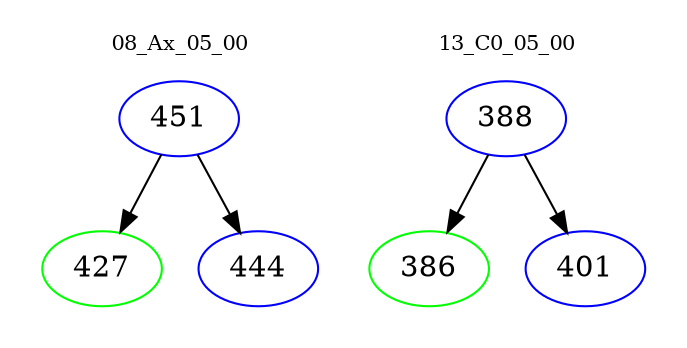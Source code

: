 digraph{
subgraph cluster_0 {
color = white
label = "08_Ax_05_00";
fontsize=10;
T0_451 [label="451", color="blue"]
T0_451 -> T0_427 [color="black"]
T0_427 [label="427", color="green"]
T0_451 -> T0_444 [color="black"]
T0_444 [label="444", color="blue"]
}
subgraph cluster_1 {
color = white
label = "13_C0_05_00";
fontsize=10;
T1_388 [label="388", color="blue"]
T1_388 -> T1_386 [color="black"]
T1_386 [label="386", color="green"]
T1_388 -> T1_401 [color="black"]
T1_401 [label="401", color="blue"]
}
}
